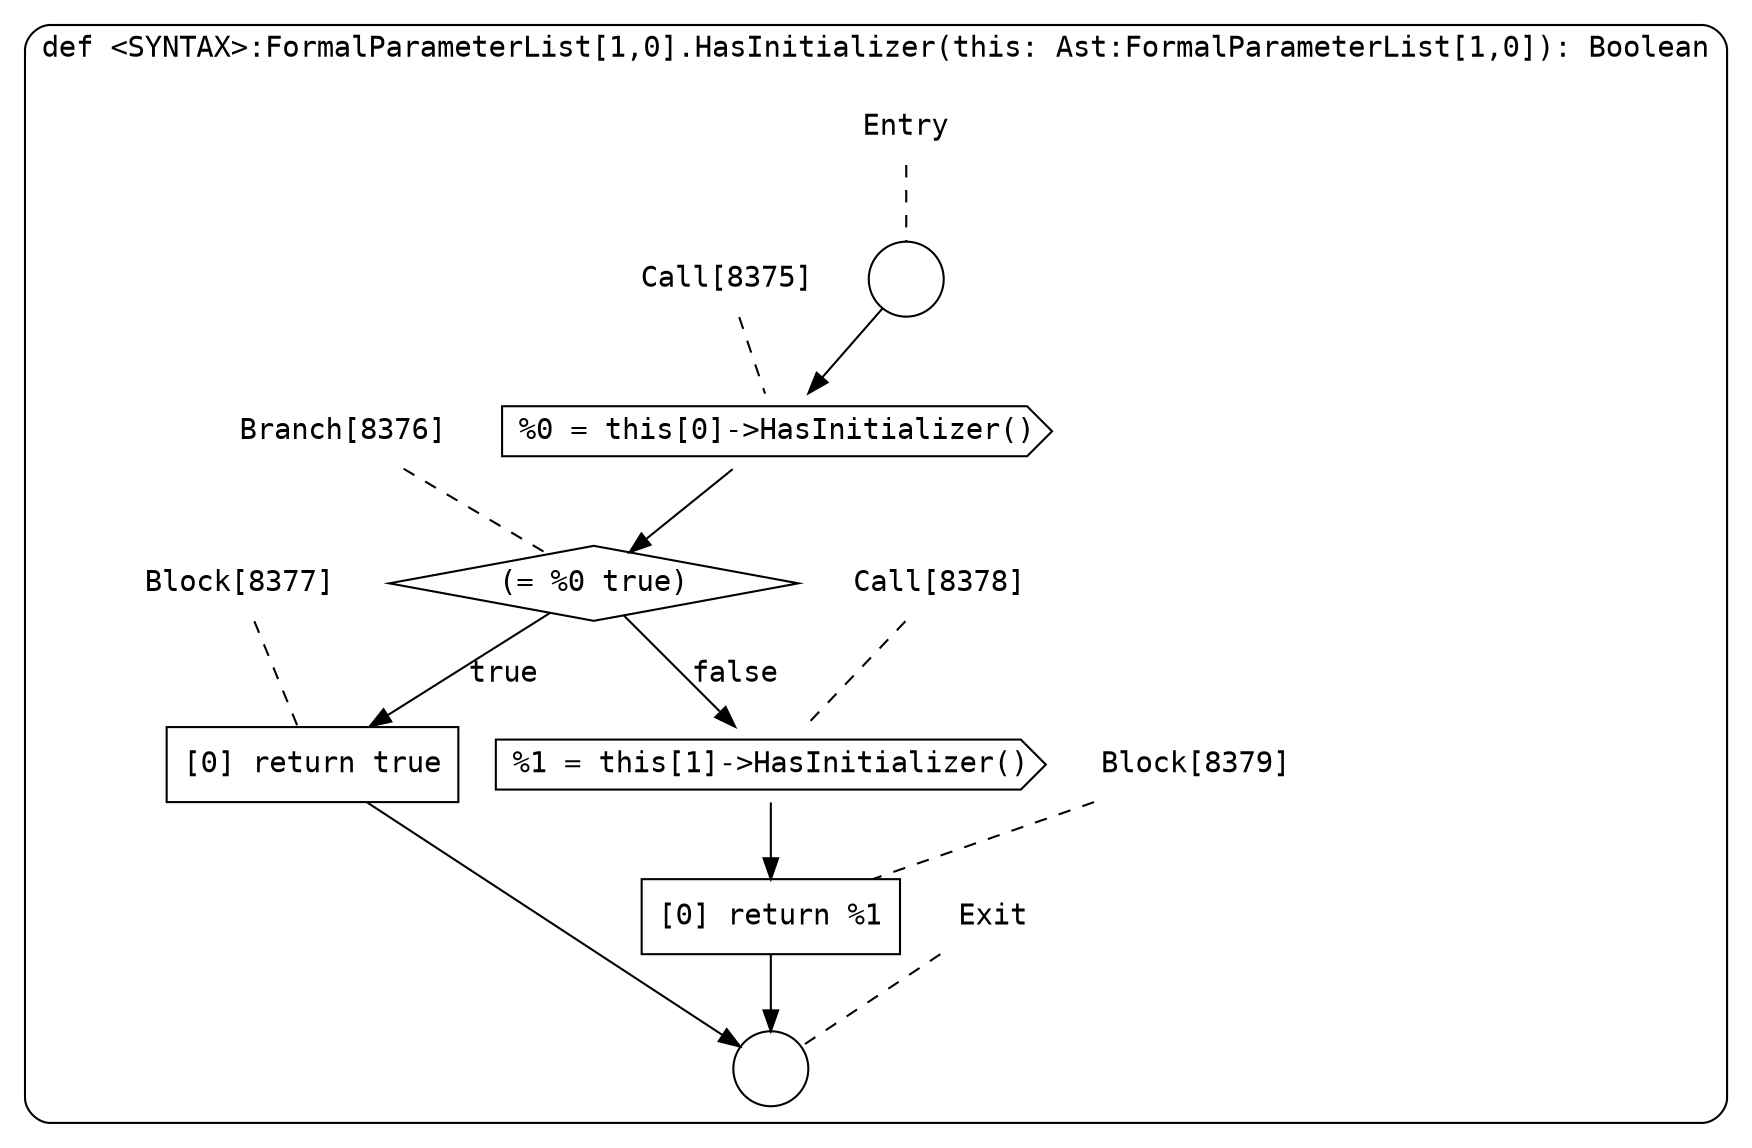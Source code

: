 digraph {
  graph [fontname = "Consolas"]
  node [fontname = "Consolas"]
  edge [fontname = "Consolas"]
  subgraph cluster1554 {
    label = "def <SYNTAX>:FormalParameterList[1,0].HasInitializer(this: Ast:FormalParameterList[1,0]): Boolean"
    style = rounded
    cluster1554_entry_name [shape=none, label=<<font color="black">Entry</font>>]
    cluster1554_entry_name -> cluster1554_entry [arrowhead=none, color="black", style=dashed]
    cluster1554_entry [shape=circle label=" " color="black" fillcolor="white" style=filled]
    cluster1554_entry -> node8375 [color="black"]
    cluster1554_exit_name [shape=none, label=<<font color="black">Exit</font>>]
    cluster1554_exit_name -> cluster1554_exit [arrowhead=none, color="black", style=dashed]
    cluster1554_exit [shape=circle label=" " color="black" fillcolor="white" style=filled]
    node8375_name [shape=none, label=<<font color="black">Call[8375]</font>>]
    node8375_name -> node8375 [arrowhead=none, color="black", style=dashed]
    node8375 [shape=cds, label=<<font color="black">%0 = this[0]-&gt;HasInitializer()</font>> color="black" fillcolor="white", style=filled]
    node8375 -> node8376 [color="black"]
    node8376_name [shape=none, label=<<font color="black">Branch[8376]</font>>]
    node8376_name -> node8376 [arrowhead=none, color="black", style=dashed]
    node8376 [shape=diamond, label=<<font color="black">(= %0 true)</font>> color="black" fillcolor="white", style=filled]
    node8376 -> node8377 [label=<<font color="black">true</font>> color="black"]
    node8376 -> node8378 [label=<<font color="black">false</font>> color="black"]
    node8377_name [shape=none, label=<<font color="black">Block[8377]</font>>]
    node8377_name -> node8377 [arrowhead=none, color="black", style=dashed]
    node8377 [shape=box, label=<<font color="black">[0] return true<BR ALIGN="LEFT"/></font>> color="black" fillcolor="white", style=filled]
    node8377 -> cluster1554_exit [color="black"]
    node8378_name [shape=none, label=<<font color="black">Call[8378]</font>>]
    node8378_name -> node8378 [arrowhead=none, color="black", style=dashed]
    node8378 [shape=cds, label=<<font color="black">%1 = this[1]-&gt;HasInitializer()</font>> color="black" fillcolor="white", style=filled]
    node8378 -> node8379 [color="black"]
    node8379_name [shape=none, label=<<font color="black">Block[8379]</font>>]
    node8379_name -> node8379 [arrowhead=none, color="black", style=dashed]
    node8379 [shape=box, label=<<font color="black">[0] return %1<BR ALIGN="LEFT"/></font>> color="black" fillcolor="white", style=filled]
    node8379 -> cluster1554_exit [color="black"]
  }
}